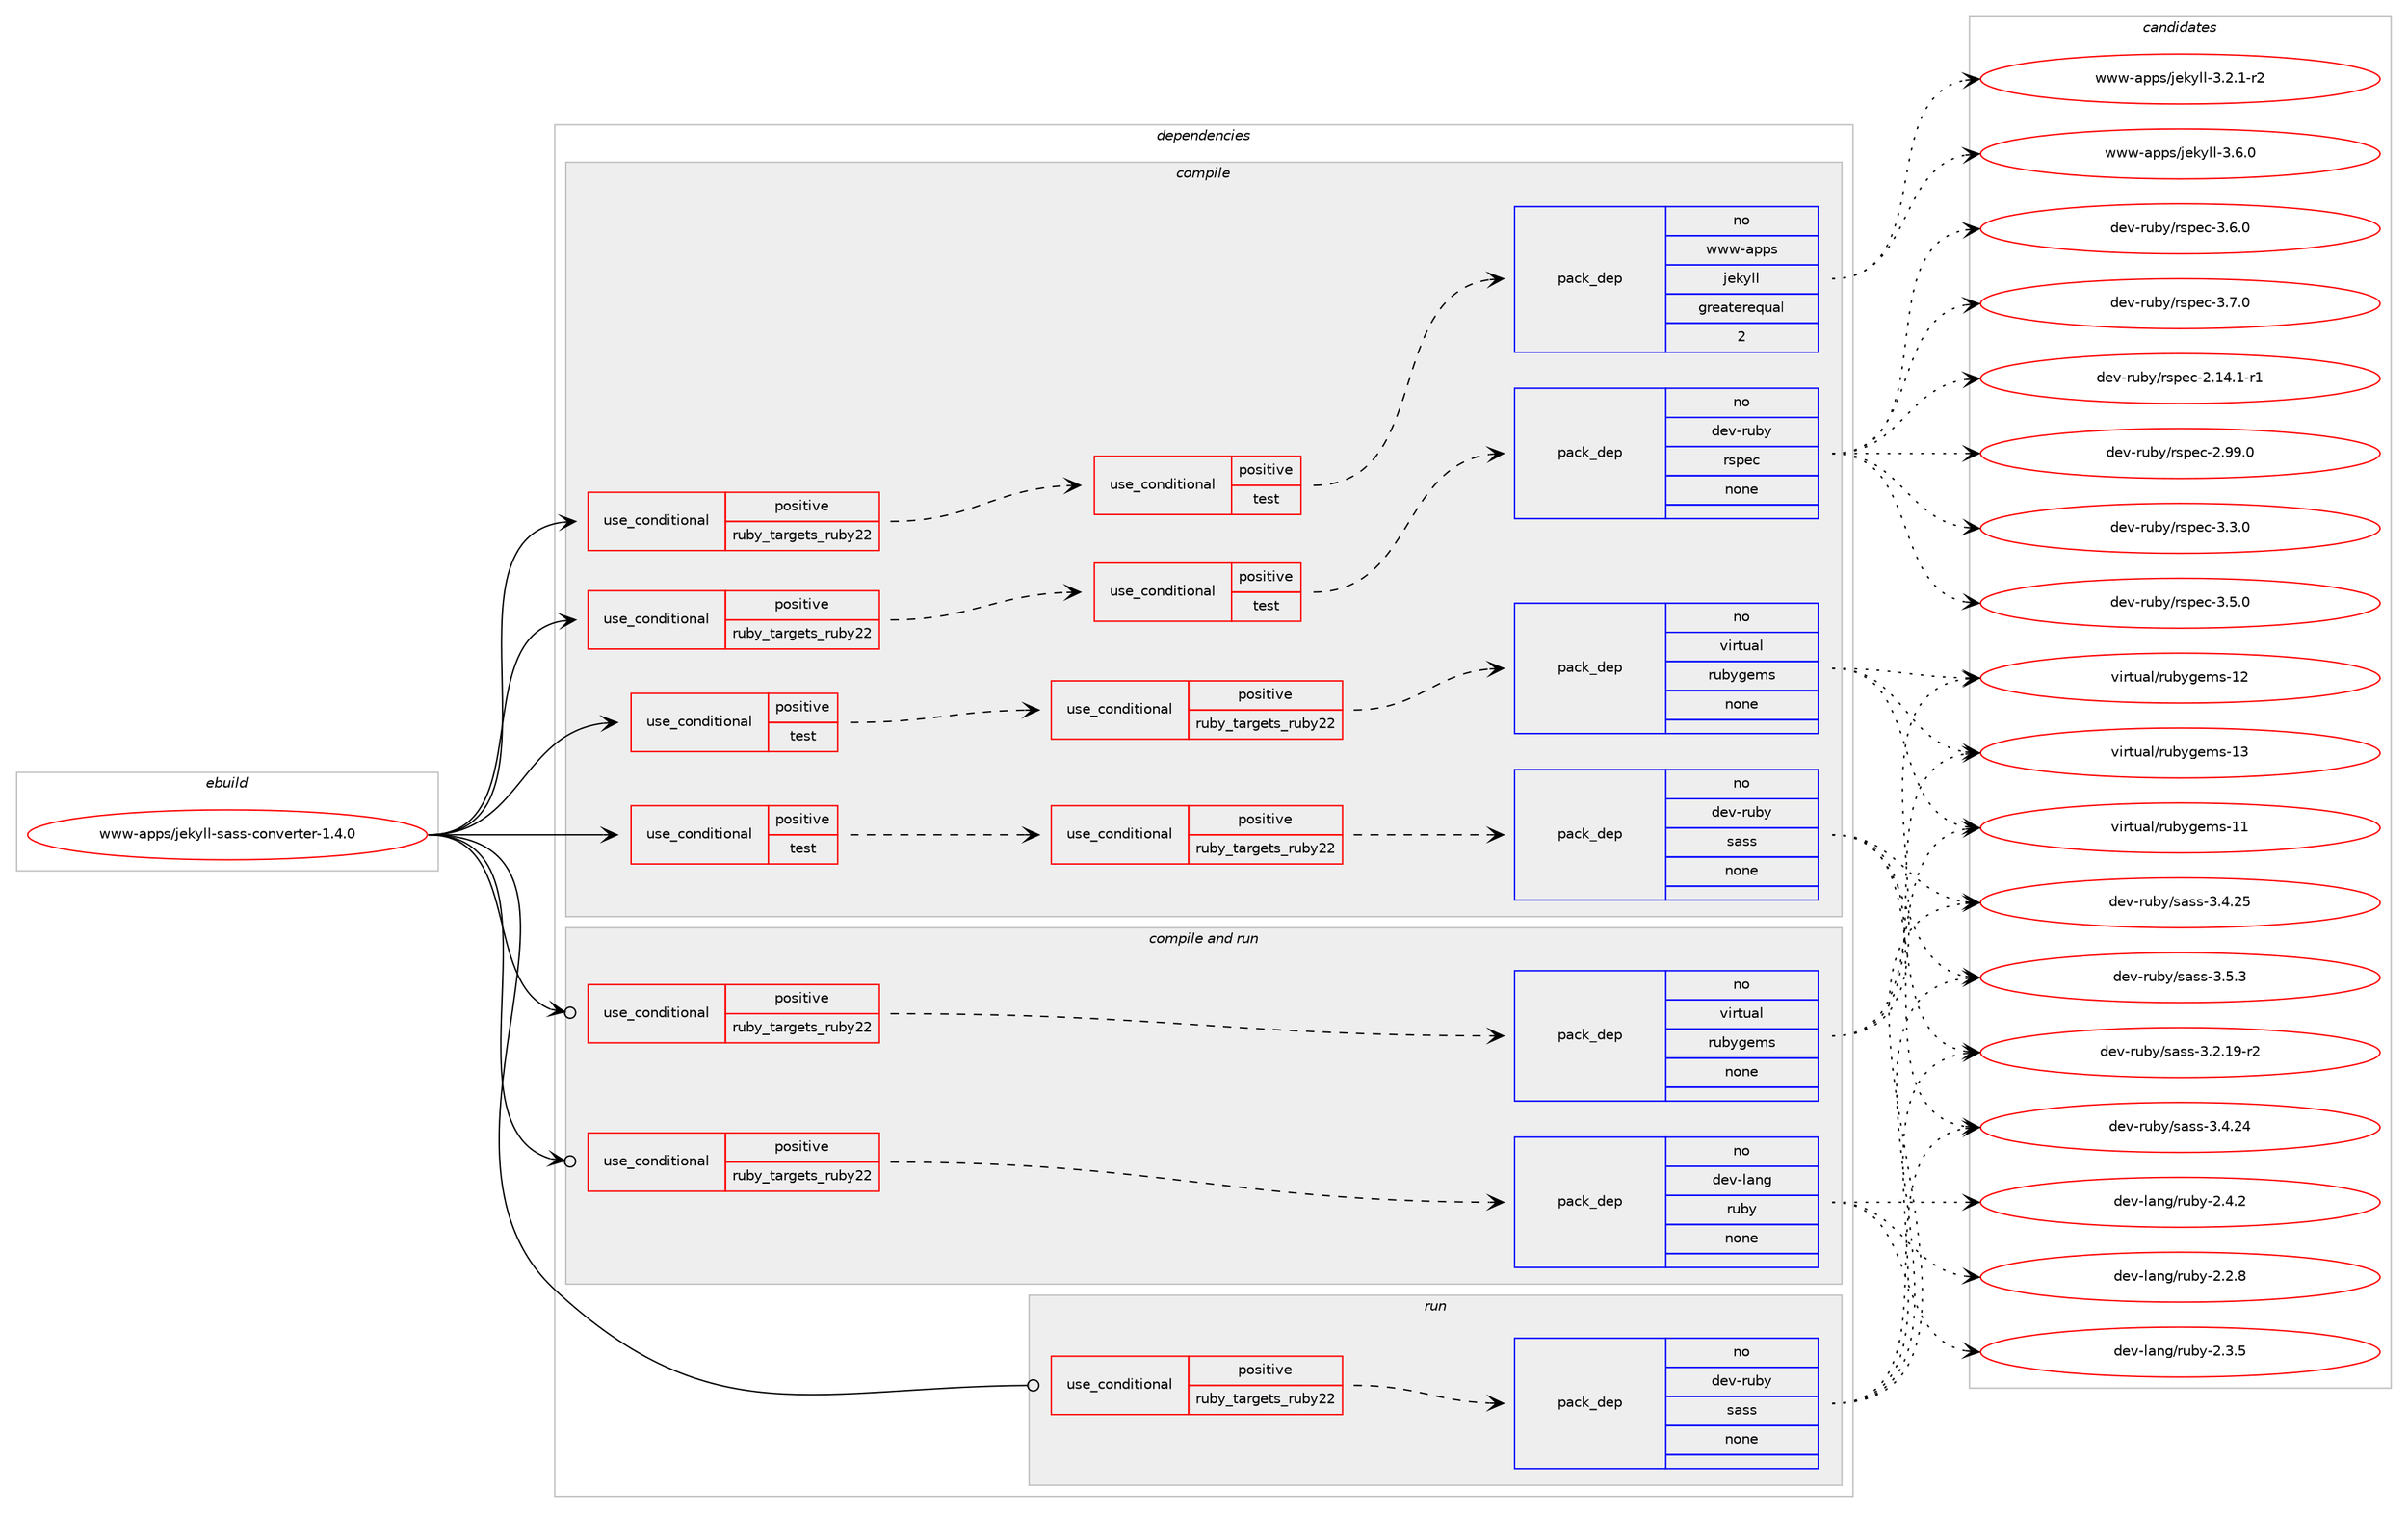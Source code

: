 digraph prolog {

# *************
# Graph options
# *************

newrank=true;
concentrate=true;
compound=true;
graph [rankdir=LR,fontname=Helvetica,fontsize=10,ranksep=1.5];#, ranksep=2.5, nodesep=0.2];
edge  [arrowhead=vee];
node  [fontname=Helvetica,fontsize=10];

# **********
# The ebuild
# **********

subgraph cluster_leftcol {
color=gray;
rank=same;
label=<<i>ebuild</i>>;
id [label="www-apps/jekyll-sass-converter-1.4.0", color=red, width=4, href="../www-apps/jekyll-sass-converter-1.4.0.svg"];
}

# ****************
# The dependencies
# ****************

subgraph cluster_midcol {
color=gray;
label=<<i>dependencies</i>>;
subgraph cluster_compile {
fillcolor="#eeeeee";
style=filled;
label=<<i>compile</i>>;
subgraph cond119377 {
dependency501048 [label=<<TABLE BORDER="0" CELLBORDER="1" CELLSPACING="0" CELLPADDING="4"><TR><TD ROWSPAN="3" CELLPADDING="10">use_conditional</TD></TR><TR><TD>positive</TD></TR><TR><TD>ruby_targets_ruby22</TD></TR></TABLE>>, shape=none, color=red];
subgraph cond119378 {
dependency501049 [label=<<TABLE BORDER="0" CELLBORDER="1" CELLSPACING="0" CELLPADDING="4"><TR><TD ROWSPAN="3" CELLPADDING="10">use_conditional</TD></TR><TR><TD>positive</TD></TR><TR><TD>test</TD></TR></TABLE>>, shape=none, color=red];
subgraph pack372501 {
dependency501050 [label=<<TABLE BORDER="0" CELLBORDER="1" CELLSPACING="0" CELLPADDING="4" WIDTH="220"><TR><TD ROWSPAN="6" CELLPADDING="30">pack_dep</TD></TR><TR><TD WIDTH="110">no</TD></TR><TR><TD>dev-ruby</TD></TR><TR><TD>rspec</TD></TR><TR><TD>none</TD></TR><TR><TD></TD></TR></TABLE>>, shape=none, color=blue];
}
dependency501049:e -> dependency501050:w [weight=20,style="dashed",arrowhead="vee"];
}
dependency501048:e -> dependency501049:w [weight=20,style="dashed",arrowhead="vee"];
}
id:e -> dependency501048:w [weight=20,style="solid",arrowhead="vee"];
subgraph cond119379 {
dependency501051 [label=<<TABLE BORDER="0" CELLBORDER="1" CELLSPACING="0" CELLPADDING="4"><TR><TD ROWSPAN="3" CELLPADDING="10">use_conditional</TD></TR><TR><TD>positive</TD></TR><TR><TD>ruby_targets_ruby22</TD></TR></TABLE>>, shape=none, color=red];
subgraph cond119380 {
dependency501052 [label=<<TABLE BORDER="0" CELLBORDER="1" CELLSPACING="0" CELLPADDING="4"><TR><TD ROWSPAN="3" CELLPADDING="10">use_conditional</TD></TR><TR><TD>positive</TD></TR><TR><TD>test</TD></TR></TABLE>>, shape=none, color=red];
subgraph pack372502 {
dependency501053 [label=<<TABLE BORDER="0" CELLBORDER="1" CELLSPACING="0" CELLPADDING="4" WIDTH="220"><TR><TD ROWSPAN="6" CELLPADDING="30">pack_dep</TD></TR><TR><TD WIDTH="110">no</TD></TR><TR><TD>www-apps</TD></TR><TR><TD>jekyll</TD></TR><TR><TD>greaterequal</TD></TR><TR><TD>2</TD></TR></TABLE>>, shape=none, color=blue];
}
dependency501052:e -> dependency501053:w [weight=20,style="dashed",arrowhead="vee"];
}
dependency501051:e -> dependency501052:w [weight=20,style="dashed",arrowhead="vee"];
}
id:e -> dependency501051:w [weight=20,style="solid",arrowhead="vee"];
subgraph cond119381 {
dependency501054 [label=<<TABLE BORDER="0" CELLBORDER="1" CELLSPACING="0" CELLPADDING="4"><TR><TD ROWSPAN="3" CELLPADDING="10">use_conditional</TD></TR><TR><TD>positive</TD></TR><TR><TD>test</TD></TR></TABLE>>, shape=none, color=red];
subgraph cond119382 {
dependency501055 [label=<<TABLE BORDER="0" CELLBORDER="1" CELLSPACING="0" CELLPADDING="4"><TR><TD ROWSPAN="3" CELLPADDING="10">use_conditional</TD></TR><TR><TD>positive</TD></TR><TR><TD>ruby_targets_ruby22</TD></TR></TABLE>>, shape=none, color=red];
subgraph pack372503 {
dependency501056 [label=<<TABLE BORDER="0" CELLBORDER="1" CELLSPACING="0" CELLPADDING="4" WIDTH="220"><TR><TD ROWSPAN="6" CELLPADDING="30">pack_dep</TD></TR><TR><TD WIDTH="110">no</TD></TR><TR><TD>dev-ruby</TD></TR><TR><TD>sass</TD></TR><TR><TD>none</TD></TR><TR><TD></TD></TR></TABLE>>, shape=none, color=blue];
}
dependency501055:e -> dependency501056:w [weight=20,style="dashed",arrowhead="vee"];
}
dependency501054:e -> dependency501055:w [weight=20,style="dashed",arrowhead="vee"];
}
id:e -> dependency501054:w [weight=20,style="solid",arrowhead="vee"];
subgraph cond119383 {
dependency501057 [label=<<TABLE BORDER="0" CELLBORDER="1" CELLSPACING="0" CELLPADDING="4"><TR><TD ROWSPAN="3" CELLPADDING="10">use_conditional</TD></TR><TR><TD>positive</TD></TR><TR><TD>test</TD></TR></TABLE>>, shape=none, color=red];
subgraph cond119384 {
dependency501058 [label=<<TABLE BORDER="0" CELLBORDER="1" CELLSPACING="0" CELLPADDING="4"><TR><TD ROWSPAN="3" CELLPADDING="10">use_conditional</TD></TR><TR><TD>positive</TD></TR><TR><TD>ruby_targets_ruby22</TD></TR></TABLE>>, shape=none, color=red];
subgraph pack372504 {
dependency501059 [label=<<TABLE BORDER="0" CELLBORDER="1" CELLSPACING="0" CELLPADDING="4" WIDTH="220"><TR><TD ROWSPAN="6" CELLPADDING="30">pack_dep</TD></TR><TR><TD WIDTH="110">no</TD></TR><TR><TD>virtual</TD></TR><TR><TD>rubygems</TD></TR><TR><TD>none</TD></TR><TR><TD></TD></TR></TABLE>>, shape=none, color=blue];
}
dependency501058:e -> dependency501059:w [weight=20,style="dashed",arrowhead="vee"];
}
dependency501057:e -> dependency501058:w [weight=20,style="dashed",arrowhead="vee"];
}
id:e -> dependency501057:w [weight=20,style="solid",arrowhead="vee"];
}
subgraph cluster_compileandrun {
fillcolor="#eeeeee";
style=filled;
label=<<i>compile and run</i>>;
subgraph cond119385 {
dependency501060 [label=<<TABLE BORDER="0" CELLBORDER="1" CELLSPACING="0" CELLPADDING="4"><TR><TD ROWSPAN="3" CELLPADDING="10">use_conditional</TD></TR><TR><TD>positive</TD></TR><TR><TD>ruby_targets_ruby22</TD></TR></TABLE>>, shape=none, color=red];
subgraph pack372505 {
dependency501061 [label=<<TABLE BORDER="0" CELLBORDER="1" CELLSPACING="0" CELLPADDING="4" WIDTH="220"><TR><TD ROWSPAN="6" CELLPADDING="30">pack_dep</TD></TR><TR><TD WIDTH="110">no</TD></TR><TR><TD>dev-lang</TD></TR><TR><TD>ruby</TD></TR><TR><TD>none</TD></TR><TR><TD></TD></TR></TABLE>>, shape=none, color=blue];
}
dependency501060:e -> dependency501061:w [weight=20,style="dashed",arrowhead="vee"];
}
id:e -> dependency501060:w [weight=20,style="solid",arrowhead="odotvee"];
subgraph cond119386 {
dependency501062 [label=<<TABLE BORDER="0" CELLBORDER="1" CELLSPACING="0" CELLPADDING="4"><TR><TD ROWSPAN="3" CELLPADDING="10">use_conditional</TD></TR><TR><TD>positive</TD></TR><TR><TD>ruby_targets_ruby22</TD></TR></TABLE>>, shape=none, color=red];
subgraph pack372506 {
dependency501063 [label=<<TABLE BORDER="0" CELLBORDER="1" CELLSPACING="0" CELLPADDING="4" WIDTH="220"><TR><TD ROWSPAN="6" CELLPADDING="30">pack_dep</TD></TR><TR><TD WIDTH="110">no</TD></TR><TR><TD>virtual</TD></TR><TR><TD>rubygems</TD></TR><TR><TD>none</TD></TR><TR><TD></TD></TR></TABLE>>, shape=none, color=blue];
}
dependency501062:e -> dependency501063:w [weight=20,style="dashed",arrowhead="vee"];
}
id:e -> dependency501062:w [weight=20,style="solid",arrowhead="odotvee"];
}
subgraph cluster_run {
fillcolor="#eeeeee";
style=filled;
label=<<i>run</i>>;
subgraph cond119387 {
dependency501064 [label=<<TABLE BORDER="0" CELLBORDER="1" CELLSPACING="0" CELLPADDING="4"><TR><TD ROWSPAN="3" CELLPADDING="10">use_conditional</TD></TR><TR><TD>positive</TD></TR><TR><TD>ruby_targets_ruby22</TD></TR></TABLE>>, shape=none, color=red];
subgraph pack372507 {
dependency501065 [label=<<TABLE BORDER="0" CELLBORDER="1" CELLSPACING="0" CELLPADDING="4" WIDTH="220"><TR><TD ROWSPAN="6" CELLPADDING="30">pack_dep</TD></TR><TR><TD WIDTH="110">no</TD></TR><TR><TD>dev-ruby</TD></TR><TR><TD>sass</TD></TR><TR><TD>none</TD></TR><TR><TD></TD></TR></TABLE>>, shape=none, color=blue];
}
dependency501064:e -> dependency501065:w [weight=20,style="dashed",arrowhead="vee"];
}
id:e -> dependency501064:w [weight=20,style="solid",arrowhead="odot"];
}
}

# **************
# The candidates
# **************

subgraph cluster_choices {
rank=same;
color=gray;
label=<<i>candidates</i>>;

subgraph choice372501 {
color=black;
nodesep=1;
choice10010111845114117981214711411511210199455046495246494511449 [label="dev-ruby/rspec-2.14.1-r1", color=red, width=4,href="../dev-ruby/rspec-2.14.1-r1.svg"];
choice1001011184511411798121471141151121019945504657574648 [label="dev-ruby/rspec-2.99.0", color=red, width=4,href="../dev-ruby/rspec-2.99.0.svg"];
choice10010111845114117981214711411511210199455146514648 [label="dev-ruby/rspec-3.3.0", color=red, width=4,href="../dev-ruby/rspec-3.3.0.svg"];
choice10010111845114117981214711411511210199455146534648 [label="dev-ruby/rspec-3.5.0", color=red, width=4,href="../dev-ruby/rspec-3.5.0.svg"];
choice10010111845114117981214711411511210199455146544648 [label="dev-ruby/rspec-3.6.0", color=red, width=4,href="../dev-ruby/rspec-3.6.0.svg"];
choice10010111845114117981214711411511210199455146554648 [label="dev-ruby/rspec-3.7.0", color=red, width=4,href="../dev-ruby/rspec-3.7.0.svg"];
dependency501050:e -> choice10010111845114117981214711411511210199455046495246494511449:w [style=dotted,weight="100"];
dependency501050:e -> choice1001011184511411798121471141151121019945504657574648:w [style=dotted,weight="100"];
dependency501050:e -> choice10010111845114117981214711411511210199455146514648:w [style=dotted,weight="100"];
dependency501050:e -> choice10010111845114117981214711411511210199455146534648:w [style=dotted,weight="100"];
dependency501050:e -> choice10010111845114117981214711411511210199455146544648:w [style=dotted,weight="100"];
dependency501050:e -> choice10010111845114117981214711411511210199455146554648:w [style=dotted,weight="100"];
}
subgraph choice372502 {
color=black;
nodesep=1;
choice1191191194597112112115471061011071211081084551465046494511450 [label="www-apps/jekyll-3.2.1-r2", color=red, width=4,href="../www-apps/jekyll-3.2.1-r2.svg"];
choice119119119459711211211547106101107121108108455146544648 [label="www-apps/jekyll-3.6.0", color=red, width=4,href="../www-apps/jekyll-3.6.0.svg"];
dependency501053:e -> choice1191191194597112112115471061011071211081084551465046494511450:w [style=dotted,weight="100"];
dependency501053:e -> choice119119119459711211211547106101107121108108455146544648:w [style=dotted,weight="100"];
}
subgraph choice372503 {
color=black;
nodesep=1;
choice10010111845114117981214711597115115455146504649574511450 [label="dev-ruby/sass-3.2.19-r2", color=red, width=4,href="../dev-ruby/sass-3.2.19-r2.svg"];
choice1001011184511411798121471159711511545514652465052 [label="dev-ruby/sass-3.4.24", color=red, width=4,href="../dev-ruby/sass-3.4.24.svg"];
choice1001011184511411798121471159711511545514652465053 [label="dev-ruby/sass-3.4.25", color=red, width=4,href="../dev-ruby/sass-3.4.25.svg"];
choice10010111845114117981214711597115115455146534651 [label="dev-ruby/sass-3.5.3", color=red, width=4,href="../dev-ruby/sass-3.5.3.svg"];
dependency501056:e -> choice10010111845114117981214711597115115455146504649574511450:w [style=dotted,weight="100"];
dependency501056:e -> choice1001011184511411798121471159711511545514652465052:w [style=dotted,weight="100"];
dependency501056:e -> choice1001011184511411798121471159711511545514652465053:w [style=dotted,weight="100"];
dependency501056:e -> choice10010111845114117981214711597115115455146534651:w [style=dotted,weight="100"];
}
subgraph choice372504 {
color=black;
nodesep=1;
choice118105114116117971084711411798121103101109115454949 [label="virtual/rubygems-11", color=red, width=4,href="../virtual/rubygems-11.svg"];
choice118105114116117971084711411798121103101109115454950 [label="virtual/rubygems-12", color=red, width=4,href="../virtual/rubygems-12.svg"];
choice118105114116117971084711411798121103101109115454951 [label="virtual/rubygems-13", color=red, width=4,href="../virtual/rubygems-13.svg"];
dependency501059:e -> choice118105114116117971084711411798121103101109115454949:w [style=dotted,weight="100"];
dependency501059:e -> choice118105114116117971084711411798121103101109115454950:w [style=dotted,weight="100"];
dependency501059:e -> choice118105114116117971084711411798121103101109115454951:w [style=dotted,weight="100"];
}
subgraph choice372505 {
color=black;
nodesep=1;
choice10010111845108971101034711411798121455046504656 [label="dev-lang/ruby-2.2.8", color=red, width=4,href="../dev-lang/ruby-2.2.8.svg"];
choice10010111845108971101034711411798121455046514653 [label="dev-lang/ruby-2.3.5", color=red, width=4,href="../dev-lang/ruby-2.3.5.svg"];
choice10010111845108971101034711411798121455046524650 [label="dev-lang/ruby-2.4.2", color=red, width=4,href="../dev-lang/ruby-2.4.2.svg"];
dependency501061:e -> choice10010111845108971101034711411798121455046504656:w [style=dotted,weight="100"];
dependency501061:e -> choice10010111845108971101034711411798121455046514653:w [style=dotted,weight="100"];
dependency501061:e -> choice10010111845108971101034711411798121455046524650:w [style=dotted,weight="100"];
}
subgraph choice372506 {
color=black;
nodesep=1;
choice118105114116117971084711411798121103101109115454949 [label="virtual/rubygems-11", color=red, width=4,href="../virtual/rubygems-11.svg"];
choice118105114116117971084711411798121103101109115454950 [label="virtual/rubygems-12", color=red, width=4,href="../virtual/rubygems-12.svg"];
choice118105114116117971084711411798121103101109115454951 [label="virtual/rubygems-13", color=red, width=4,href="../virtual/rubygems-13.svg"];
dependency501063:e -> choice118105114116117971084711411798121103101109115454949:w [style=dotted,weight="100"];
dependency501063:e -> choice118105114116117971084711411798121103101109115454950:w [style=dotted,weight="100"];
dependency501063:e -> choice118105114116117971084711411798121103101109115454951:w [style=dotted,weight="100"];
}
subgraph choice372507 {
color=black;
nodesep=1;
choice10010111845114117981214711597115115455146504649574511450 [label="dev-ruby/sass-3.2.19-r2", color=red, width=4,href="../dev-ruby/sass-3.2.19-r2.svg"];
choice1001011184511411798121471159711511545514652465052 [label="dev-ruby/sass-3.4.24", color=red, width=4,href="../dev-ruby/sass-3.4.24.svg"];
choice1001011184511411798121471159711511545514652465053 [label="dev-ruby/sass-3.4.25", color=red, width=4,href="../dev-ruby/sass-3.4.25.svg"];
choice10010111845114117981214711597115115455146534651 [label="dev-ruby/sass-3.5.3", color=red, width=4,href="../dev-ruby/sass-3.5.3.svg"];
dependency501065:e -> choice10010111845114117981214711597115115455146504649574511450:w [style=dotted,weight="100"];
dependency501065:e -> choice1001011184511411798121471159711511545514652465052:w [style=dotted,weight="100"];
dependency501065:e -> choice1001011184511411798121471159711511545514652465053:w [style=dotted,weight="100"];
dependency501065:e -> choice10010111845114117981214711597115115455146534651:w [style=dotted,weight="100"];
}
}

}

